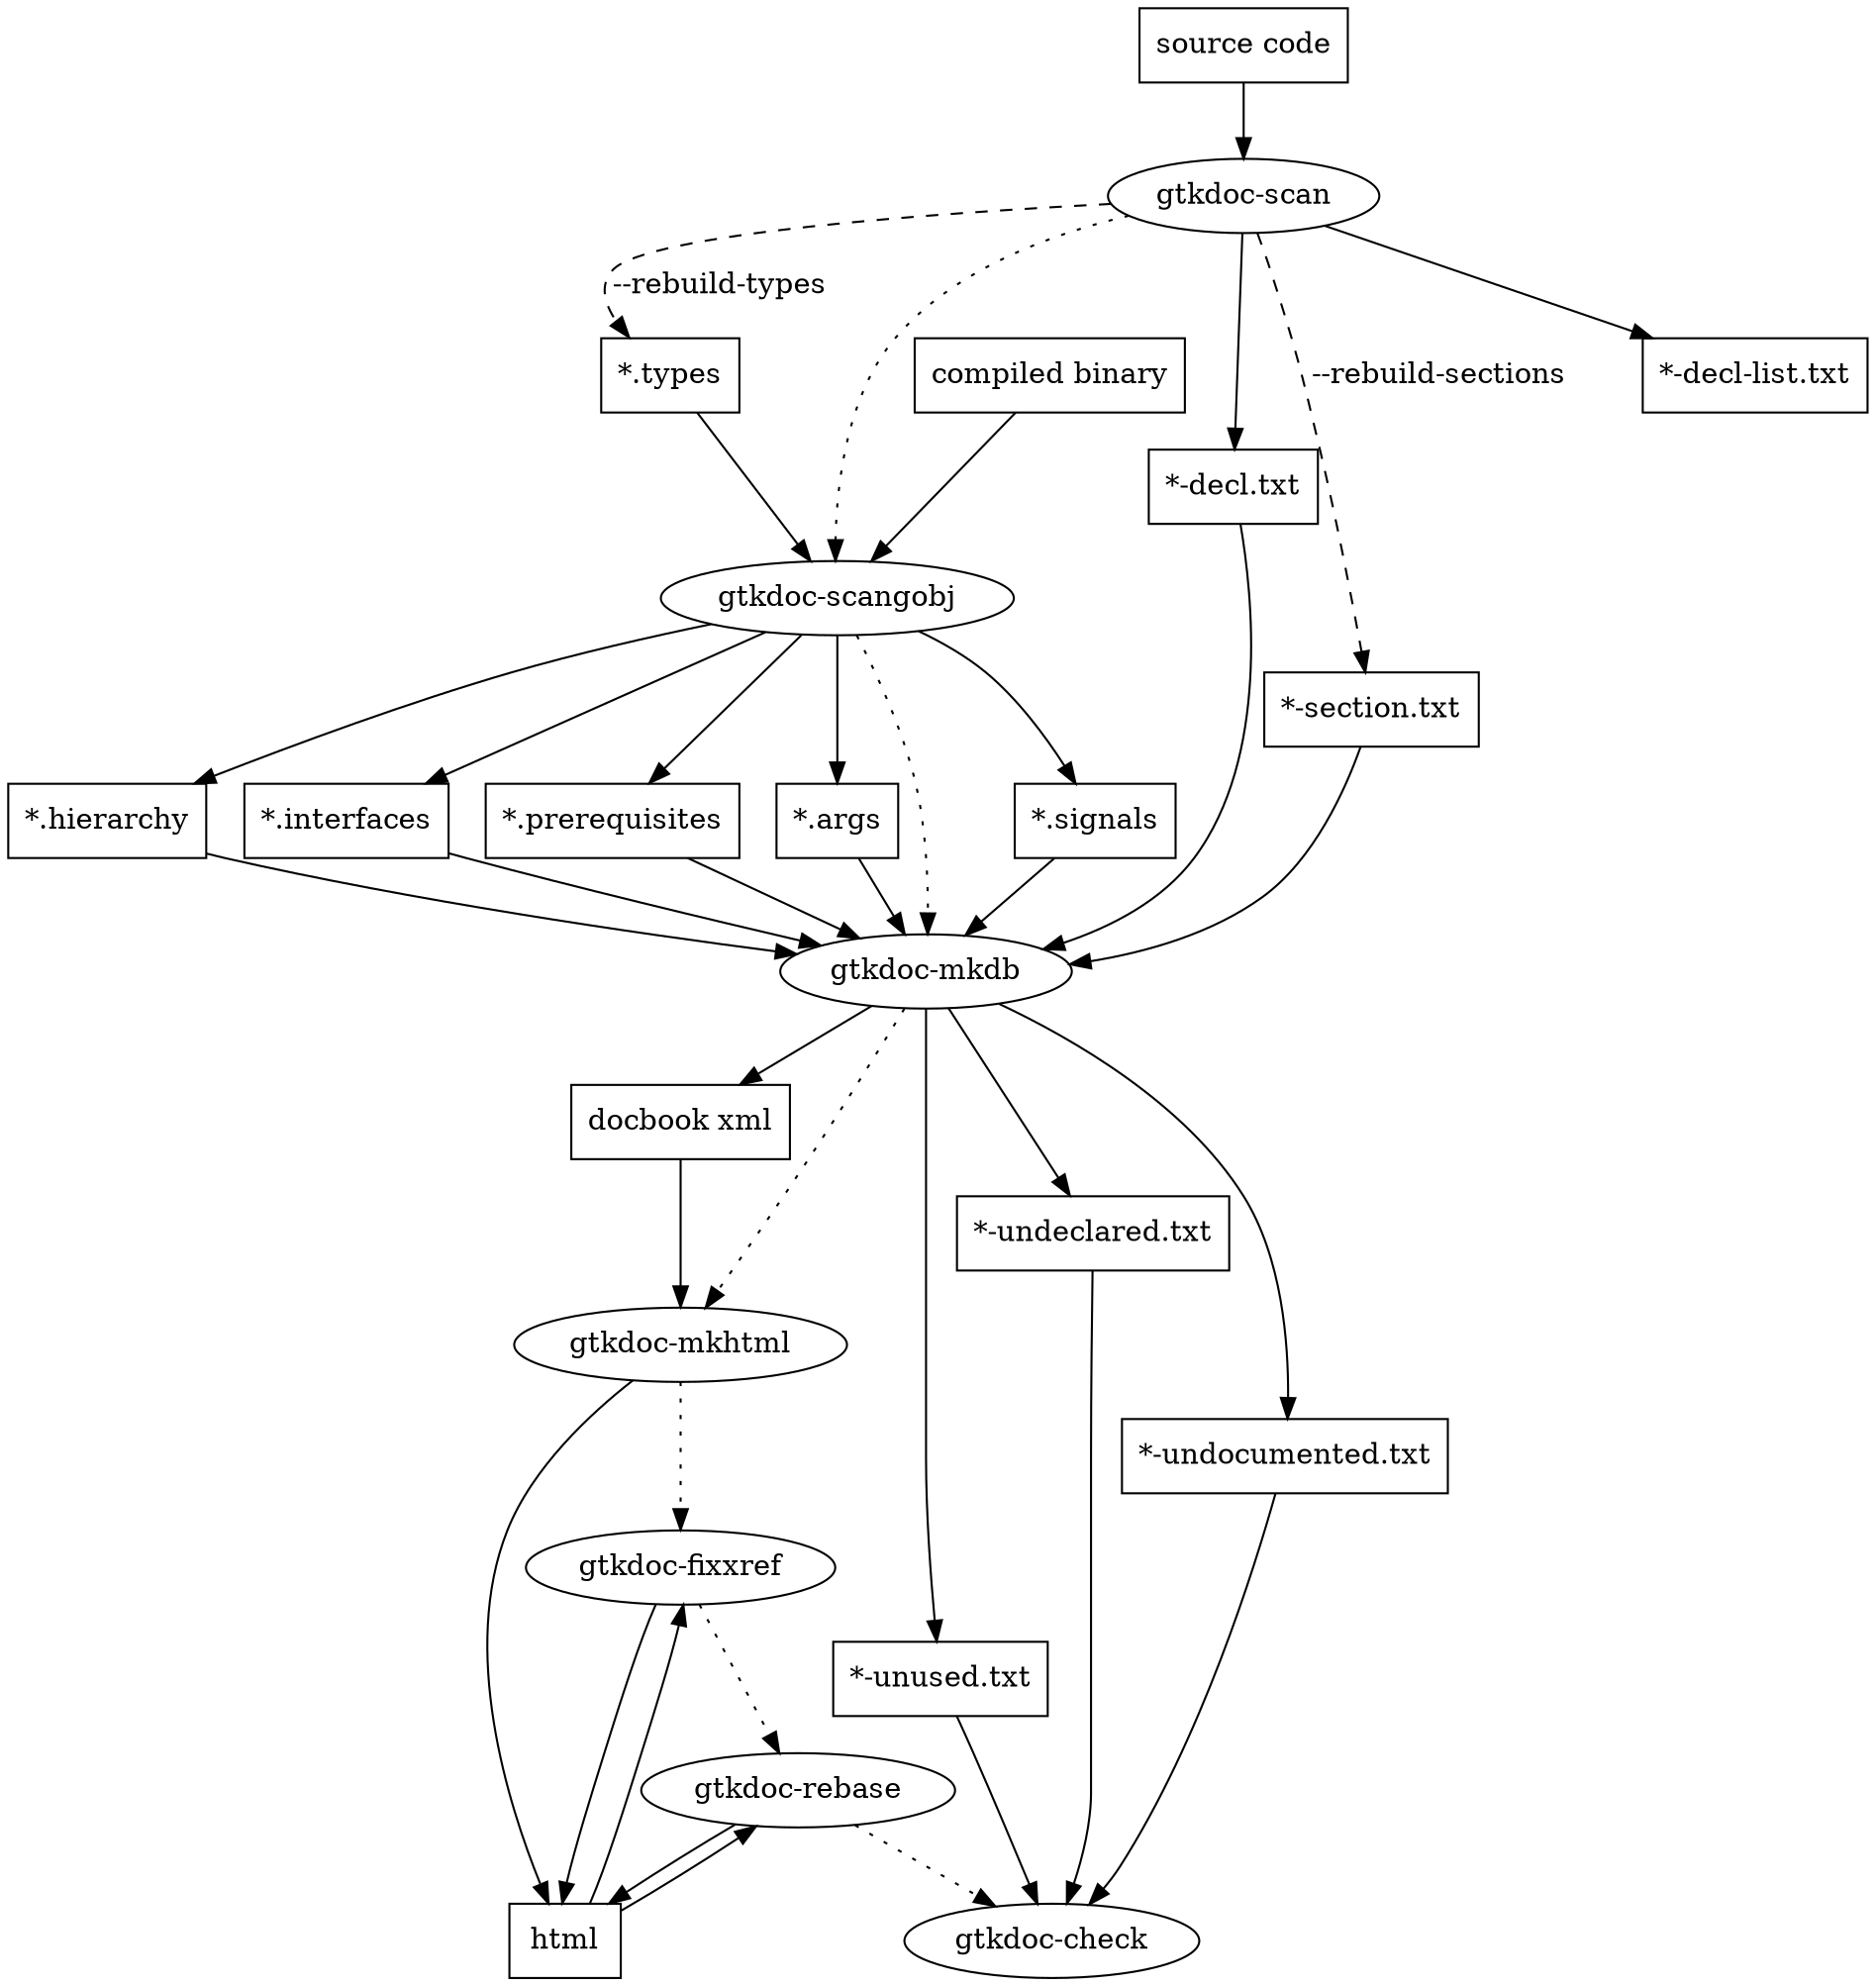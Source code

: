 /* files and tools in gtk-doc workflow
 * dot -Tpng gtkdoc.dot -ogtkdoc.png
 */
 
digraph gtkdoc {
    /* graph attributes */
    /*rankdir=BT;*/
    
    /* default node attributes */
    node [ shape=box];
    
    /* tools nodes */
    gtkdoc_scan [label="gtkdoc-scan",shape="ellipse" ];
    gtkdoc_scangobj [label="gtkdoc-scangobj",shape="ellipse" ];
    gtkdoc_mkdb [label="gtkdoc-mkdb",shape="ellipse" ];
    gtkdoc_mkhtml [label="gtkdoc-mkhtml",shape="ellipse" ];
    gtkdoc_fixxref [label="gtkdoc-fixxref",shape="ellipse" ];
    gtkdoc_rebase [label="gtkdoc-rebase",shape="ellipse" ];
    gtkdoc_check [label="gtkdoc-check",shape="ellipse" ];

    /* file nodes */
    sources [label="source code"];
    binary [label="compiled binary"];
    xml [label="docbook xml"];
    html [label="html"];
    module_decl_list [label="*-decl-list.txt" ];
    module_decl [label="*-decl.txt" ];
    module_types [label="*.types" ];
    module_sections [label="*-section.txt" ];
    module_signals [label="*.signals" ];
    module_hierarchy [label="*.hierarchy" ];
    module_interfaces [label="*.interfaces" ];
    module_prerequisites [label="*.prerequisites" ];
    module_args [label="*.args" ];
    module_undeclared [label="*-undeclared.txt" ];
    module_undocumented [label="*-undocumented.txt" ];
    module_unused [label="*-unused.txt" ];
 
    /* tool invokation */
    gtkdoc_scan -> gtkdoc_scangobj -> gtkdoc_mkdb -> gtkdoc_mkhtml -> gtkdoc_fixxref -> gtkdoc_rebase -> gtkdoc_check [style="dotted"];
    
    /* file usage */
    sources -> gtkdoc_scan;
    gtkdoc_scan -> module_sections [label="--rebuild-sections", style="dashed"];
    gtkdoc_scan -> module_types [label="--rebuild-types", style="dashed"];
    gtkdoc_scan -> module_decl;
    gtkdoc_scan -> module_decl_list;
 
    binary -> gtkdoc_scangobj;
    module_types -> gtkdoc_scangobj;
    gtkdoc_scangobj -> module_signals;
    gtkdoc_scangobj -> module_hierarchy;
    gtkdoc_scangobj -> module_interfaces;
    gtkdoc_scangobj -> module_prerequisites;
    gtkdoc_scangobj -> module_args;
    
    module_sections -> gtkdoc_mkdb;
    module_decl -> gtkdoc_mkdb;
    module_signals -> gtkdoc_mkdb;
    module_args -> gtkdoc_mkdb;
    module_hierarchy -> gtkdoc_mkdb;
    module_interfaces -> gtkdoc_mkdb;
    module_prerequisites -> gtkdoc_mkdb;
    gtkdoc_mkdb -> xml;
    gtkdoc_mkdb -> module_undeclared;
    gtkdoc_mkdb -> module_undocumented;
    gtkdoc_mkdb -> module_unused;
    
    xml -> gtkdoc_mkhtml -> html;
    
    html -> gtkdoc_fixxref -> html;
    html -> gtkdoc_rebase -> html;
    
    module_undeclared -> gtkdoc_check;
    module_undocumented -> gtkdoc_check;
    module_unused -> gtkdoc_check;
}

